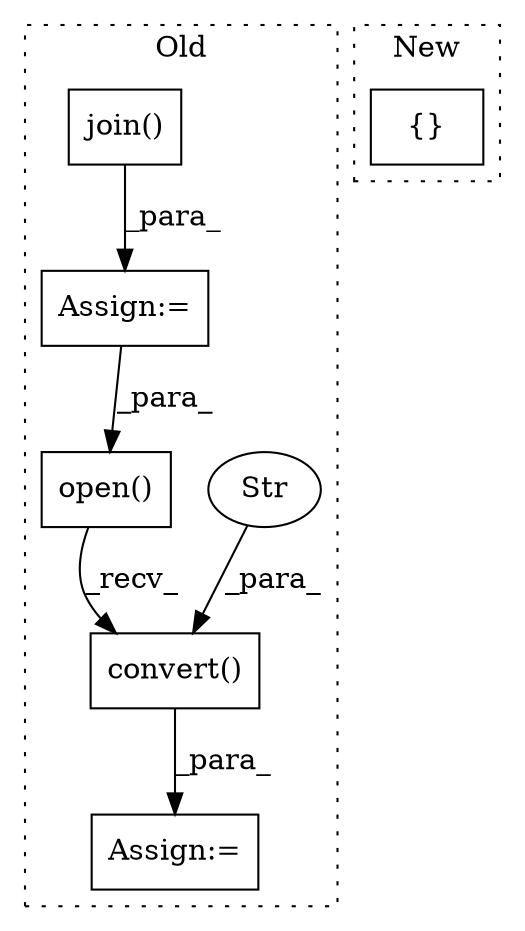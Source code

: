 digraph G {
subgraph cluster0 {
1 [label="convert()" a="75" s="2395,2434" l="34,1" shape="box"];
3 [label="Str" a="66" s="2429" l="5" shape="ellipse"];
4 [label="join()" a="75" s="2081,2126" l="13,1" shape="box"];
5 [label="open()" a="75" s="2395,2419" l="11,1" shape="box"];
6 [label="Assign:=" a="68" s="2797" l="4" shape="box"];
7 [label="Assign:=" a="68" s="2078" l="3" shape="box"];
label = "Old";
style="dotted";
}
subgraph cluster1 {
2 [label="{}" a="59" s="2580,2612" l="1,0" shape="box"];
label = "New";
style="dotted";
}
1 -> 6 [label="_para_"];
3 -> 1 [label="_para_"];
4 -> 7 [label="_para_"];
5 -> 1 [label="_recv_"];
7 -> 5 [label="_para_"];
}